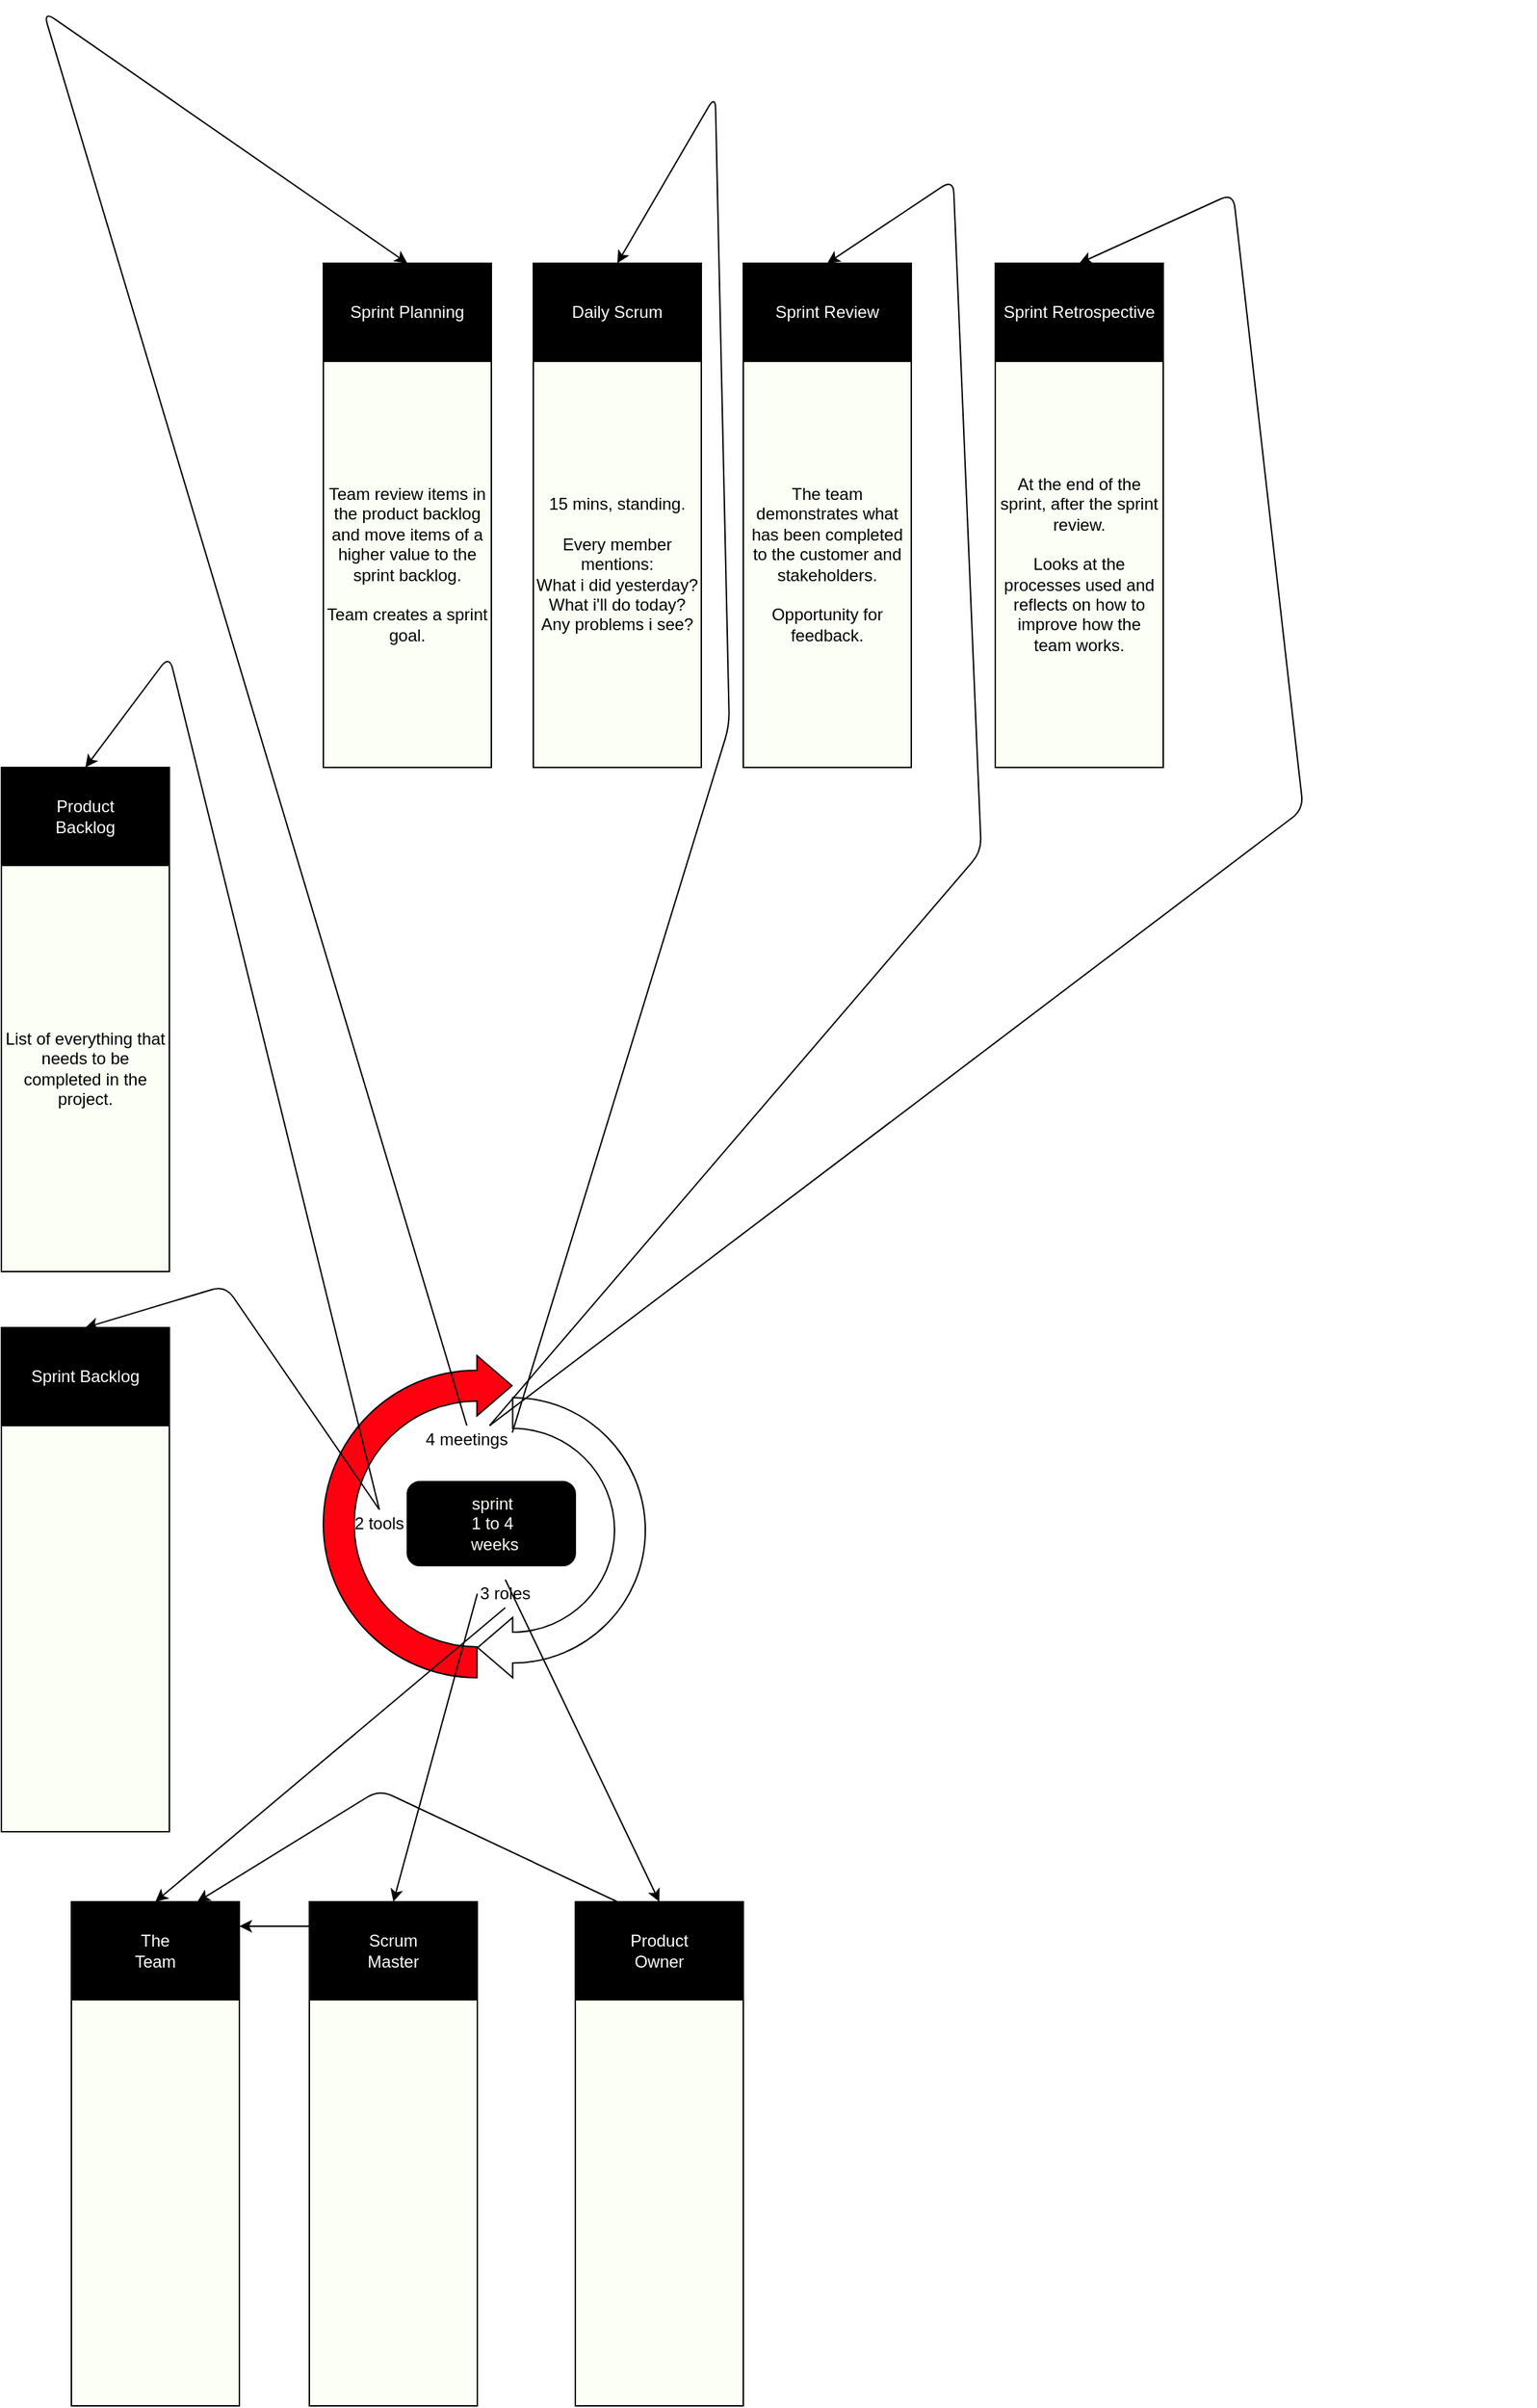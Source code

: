 <mxfile version="13.10.8" type="github">
  <diagram id="nNY8WfsLUdl8HgaFd1VL" name="Page-1">
    <mxGraphModel dx="1303" dy="1787" grid="1" gridSize="10" guides="1" tooltips="1" connect="1" arrows="1" fold="1" page="1" pageScale="1" pageWidth="850" pageHeight="1100" math="0" shadow="0">
      <root>
        <mxCell id="0" />
        <mxCell id="1" parent="0" />
        <mxCell id="WNohDacFWRxzgRTMP_bQ-2" value="" style="html=1;shadow=0;dashed=0;align=center;verticalAlign=middle;shape=mxgraph.arrows2.uTurnArrow;dy=11;arrowHead=43;dx2=25;fillColor=#FF0011;" vertex="1" parent="1">
          <mxGeometry x="310" y="500" width="100" height="230" as="geometry" />
        </mxCell>
        <mxCell id="WNohDacFWRxzgRTMP_bQ-3" value="" style="html=1;shadow=0;dashed=0;align=center;verticalAlign=middle;shape=mxgraph.arrows2.uTurnArrow;dy=11;arrowHead=43;dx2=25;rotation=-180;fillColor=#FFFFFF;" vertex="1" parent="1">
          <mxGeometry x="460" y="530" width="80" height="200" as="geometry" />
        </mxCell>
        <mxCell id="WNohDacFWRxzgRTMP_bQ-4" value="" style="rounded=1;whiteSpace=wrap;html=1;fillColor=#000000;" vertex="1" parent="1">
          <mxGeometry x="370" y="590" width="120" height="60" as="geometry" />
        </mxCell>
        <mxCell id="WNohDacFWRxzgRTMP_bQ-5" value="&lt;font color=&quot;#fbfff5&quot;&gt;sprint&amp;nbsp;&lt;br&gt;1 to 4&amp;nbsp; weeks&lt;/font&gt;" style="text;html=1;strokeColor=none;fillColor=none;align=center;verticalAlign=middle;whiteSpace=wrap;rounded=0;" vertex="1" parent="1">
          <mxGeometry x="405" y="610" width="55" height="20" as="geometry" />
        </mxCell>
        <mxCell id="WNohDacFWRxzgRTMP_bQ-6" value="2 tools" style="text;html=1;strokeColor=none;fillColor=none;align=center;verticalAlign=middle;whiteSpace=wrap;rounded=0;" vertex="1" parent="1">
          <mxGeometry x="330" y="610" width="40" height="20" as="geometry" />
        </mxCell>
        <mxCell id="WNohDacFWRxzgRTMP_bQ-7" value="3 roles" style="text;html=1;strokeColor=none;fillColor=none;align=center;verticalAlign=middle;whiteSpace=wrap;rounded=0;" vertex="1" parent="1">
          <mxGeometry x="420" y="660" width="40" height="20" as="geometry" />
        </mxCell>
        <mxCell id="WNohDacFWRxzgRTMP_bQ-8" value="4 meetings" style="text;html=1;strokeColor=none;fillColor=none;align=center;verticalAlign=middle;whiteSpace=wrap;rounded=0;" vertex="1" parent="1">
          <mxGeometry x="380" y="550" width="65" height="20" as="geometry" />
        </mxCell>
        <mxCell id="WNohDacFWRxzgRTMP_bQ-9" value="&lt;font color=&quot;#ffffff&quot;&gt;Sprint Backlog&lt;/font&gt;" style="rounded=0;whiteSpace=wrap;html=1;fillColor=#000000;" vertex="1" parent="1">
          <mxGeometry x="80" y="480" width="120" height="70" as="geometry" />
        </mxCell>
        <mxCell id="WNohDacFWRxzgRTMP_bQ-10" value="" style="rounded=0;whiteSpace=wrap;html=1;fillColor=#FBFFF5;" vertex="1" parent="1">
          <mxGeometry x="80" y="550" width="120" height="290" as="geometry" />
        </mxCell>
        <mxCell id="WNohDacFWRxzgRTMP_bQ-11" value="&lt;font color=&quot;#ffffff&quot;&gt;Product&lt;br&gt;Backlog&lt;br&gt;&lt;/font&gt;" style="rounded=0;whiteSpace=wrap;html=1;fillColor=#000000;" vertex="1" parent="1">
          <mxGeometry x="80" y="80" width="120" height="70" as="geometry" />
        </mxCell>
        <mxCell id="WNohDacFWRxzgRTMP_bQ-12" value="List of everything that needs to be completed in the project." style="rounded=0;whiteSpace=wrap;html=1;fillColor=#FBFFF5;" vertex="1" parent="1">
          <mxGeometry x="80" y="150" width="120" height="290" as="geometry" />
        </mxCell>
        <mxCell id="WNohDacFWRxzgRTMP_bQ-13" value="&lt;font color=&quot;#ffffff&quot;&gt;The&lt;br&gt;Team&lt;br&gt;&lt;/font&gt;" style="rounded=0;whiteSpace=wrap;html=1;fillColor=#000000;" vertex="1" parent="1">
          <mxGeometry x="130" y="890" width="120" height="70" as="geometry" />
        </mxCell>
        <mxCell id="WNohDacFWRxzgRTMP_bQ-14" value="" style="rounded=0;whiteSpace=wrap;html=1;fillColor=#FBFFF5;" vertex="1" parent="1">
          <mxGeometry x="130" y="960" width="120" height="290" as="geometry" />
        </mxCell>
        <mxCell id="WNohDacFWRxzgRTMP_bQ-15" value="&lt;font color=&quot;#ffffff&quot;&gt;Scrum&lt;br&gt;Master&lt;br&gt;&lt;/font&gt;" style="rounded=0;whiteSpace=wrap;html=1;fillColor=#000000;" vertex="1" parent="1">
          <mxGeometry x="300" y="890" width="120" height="70" as="geometry" />
        </mxCell>
        <mxCell id="WNohDacFWRxzgRTMP_bQ-16" value="" style="rounded=0;whiteSpace=wrap;html=1;fillColor=#FBFFF5;" vertex="1" parent="1">
          <mxGeometry x="300" y="960" width="120" height="290" as="geometry" />
        </mxCell>
        <mxCell id="WNohDacFWRxzgRTMP_bQ-17" value="&lt;font color=&quot;#ffffff&quot;&gt;Product&lt;br&gt;Owner&lt;br&gt;&lt;/font&gt;" style="rounded=0;whiteSpace=wrap;html=1;fillColor=#000000;" vertex="1" parent="1">
          <mxGeometry x="490" y="890" width="120" height="70" as="geometry" />
        </mxCell>
        <mxCell id="WNohDacFWRxzgRTMP_bQ-18" value="" style="rounded=0;whiteSpace=wrap;html=1;fillColor=#FBFFF5;" vertex="1" parent="1">
          <mxGeometry x="490" y="960" width="120" height="290" as="geometry" />
        </mxCell>
        <mxCell id="WNohDacFWRxzgRTMP_bQ-20" value="&lt;font color=&quot;#ffffff&quot;&gt;Sprint Planning&lt;/font&gt;" style="rounded=0;whiteSpace=wrap;html=1;fillColor=#000000;" vertex="1" parent="1">
          <mxGeometry x="310" y="-280" width="120" height="70" as="geometry" />
        </mxCell>
        <mxCell id="WNohDacFWRxzgRTMP_bQ-21" value="Team review items in the product backlog&lt;br&gt;and move items of a higher value to the sprint backlog.&lt;br&gt;&lt;br&gt;Team creates a sprint goal." style="rounded=0;whiteSpace=wrap;html=1;fillColor=#FBFFF5;" vertex="1" parent="1">
          <mxGeometry x="310" y="-210" width="120" height="290" as="geometry" />
        </mxCell>
        <mxCell id="WNohDacFWRxzgRTMP_bQ-22" value="&lt;font color=&quot;#ffffff&quot;&gt;Daily Scrum&lt;/font&gt;" style="rounded=0;whiteSpace=wrap;html=1;fillColor=#000000;" vertex="1" parent="1">
          <mxGeometry x="460" y="-280" width="120" height="70" as="geometry" />
        </mxCell>
        <mxCell id="WNohDacFWRxzgRTMP_bQ-23" value="15 mins, standing.&lt;br&gt;&lt;br&gt;Every member mentions:&lt;br&gt;What i did yesterday?&lt;br&gt;What i&#39;ll do today?&lt;br&gt;Any problems i see?" style="rounded=0;whiteSpace=wrap;html=1;fillColor=#FBFFF5;" vertex="1" parent="1">
          <mxGeometry x="460" y="-210" width="120" height="290" as="geometry" />
        </mxCell>
        <mxCell id="WNohDacFWRxzgRTMP_bQ-24" value="&lt;font color=&quot;#ffffff&quot;&gt;Sprint Review&lt;/font&gt;" style="rounded=0;whiteSpace=wrap;html=1;fillColor=#000000;" vertex="1" parent="1">
          <mxGeometry x="610" y="-280" width="120" height="70" as="geometry" />
        </mxCell>
        <mxCell id="WNohDacFWRxzgRTMP_bQ-25" value="The team demonstrates what has been completed to the customer and stakeholders.&lt;br&gt;&lt;br&gt;Opportunity for feedback." style="rounded=0;whiteSpace=wrap;html=1;fillColor=#FBFFF5;" vertex="1" parent="1">
          <mxGeometry x="610" y="-210" width="120" height="290" as="geometry" />
        </mxCell>
        <mxCell id="WNohDacFWRxzgRTMP_bQ-26" value="&lt;font color=&quot;#ffffff&quot;&gt;Sprint Retrospective&lt;/font&gt;" style="rounded=0;whiteSpace=wrap;html=1;fillColor=#000000;" vertex="1" parent="1">
          <mxGeometry x="790" y="-280" width="120" height="70" as="geometry" />
        </mxCell>
        <mxCell id="WNohDacFWRxzgRTMP_bQ-27" value="At the end of the sprint, after the sprint review.&lt;br&gt;&lt;br&gt;Looks at the processes used and reflects on how to improve how the team works." style="rounded=0;whiteSpace=wrap;html=1;fillColor=#FBFFF5;" vertex="1" parent="1">
          <mxGeometry x="790" y="-210" width="120" height="290" as="geometry" />
        </mxCell>
        <mxCell id="WNohDacFWRxzgRTMP_bQ-28" value="" style="endArrow=classic;html=1;exitX=0.5;exitY=0;exitDx=0;exitDy=0;entryX=0.5;entryY=0;entryDx=0;entryDy=0;" edge="1" parent="1" source="WNohDacFWRxzgRTMP_bQ-8" target="WNohDacFWRxzgRTMP_bQ-20">
          <mxGeometry width="50" height="50" relative="1" as="geometry">
            <mxPoint x="430" y="430" as="sourcePoint" />
            <mxPoint x="180" y="-330" as="targetPoint" />
            <Array as="points">
              <mxPoint x="110" y="-460" />
            </Array>
          </mxGeometry>
        </mxCell>
        <mxCell id="WNohDacFWRxzgRTMP_bQ-29" value="" style="endArrow=classic;html=1;exitX=1;exitY=0.25;exitDx=0;exitDy=0;entryX=0.5;entryY=0;entryDx=0;entryDy=0;" edge="1" parent="1" source="WNohDacFWRxzgRTMP_bQ-8" target="WNohDacFWRxzgRTMP_bQ-22">
          <mxGeometry width="50" height="50" relative="1" as="geometry">
            <mxPoint x="430" y="760" as="sourcePoint" />
            <mxPoint x="480" y="710" as="targetPoint" />
            <Array as="points">
              <mxPoint x="600" y="50" />
              <mxPoint x="590" y="-400" />
            </Array>
          </mxGeometry>
        </mxCell>
        <mxCell id="WNohDacFWRxzgRTMP_bQ-30" value="" style="endArrow=classic;html=1;exitX=0.75;exitY=0;exitDx=0;exitDy=0;entryX=0.5;entryY=0;entryDx=0;entryDy=0;" edge="1" parent="1" source="WNohDacFWRxzgRTMP_bQ-8" target="WNohDacFWRxzgRTMP_bQ-24">
          <mxGeometry width="50" height="50" relative="1" as="geometry">
            <mxPoint x="430" y="430" as="sourcePoint" />
            <mxPoint x="480" y="380" as="targetPoint" />
            <Array as="points">
              <mxPoint x="780" y="140" />
              <mxPoint x="760" y="-340" />
            </Array>
          </mxGeometry>
        </mxCell>
        <mxCell id="WNohDacFWRxzgRTMP_bQ-31" value="" style="endArrow=classic;html=1;exitX=0.75;exitY=0;exitDx=0;exitDy=0;entryX=0.5;entryY=0;entryDx=0;entryDy=0;" edge="1" parent="1" source="WNohDacFWRxzgRTMP_bQ-8" target="WNohDacFWRxzgRTMP_bQ-26">
          <mxGeometry width="50" height="50" relative="1" as="geometry">
            <mxPoint x="430" y="750" as="sourcePoint" />
            <mxPoint x="480" y="700" as="targetPoint" />
            <Array as="points">
              <mxPoint x="1010" y="110" />
              <mxPoint x="960" y="-330" />
            </Array>
          </mxGeometry>
        </mxCell>
        <mxCell id="WNohDacFWRxzgRTMP_bQ-32" value="" style="endArrow=classic;html=1;exitX=0.5;exitY=0;exitDx=0;exitDy=0;entryX=0.5;entryY=0;entryDx=0;entryDy=0;" edge="1" parent="1" source="WNohDacFWRxzgRTMP_bQ-6" target="WNohDacFWRxzgRTMP_bQ-11">
          <mxGeometry width="50" height="50" relative="1" as="geometry">
            <mxPoint x="430" y="580" as="sourcePoint" />
            <mxPoint x="480" y="530" as="targetPoint" />
            <Array as="points">
              <mxPoint x="200" />
            </Array>
          </mxGeometry>
        </mxCell>
        <mxCell id="WNohDacFWRxzgRTMP_bQ-33" value="" style="endArrow=classic;html=1;exitX=0.5;exitY=0;exitDx=0;exitDy=0;entryX=0.5;entryY=0;entryDx=0;entryDy=0;" edge="1" parent="1" source="WNohDacFWRxzgRTMP_bQ-6" target="WNohDacFWRxzgRTMP_bQ-9">
          <mxGeometry width="50" height="50" relative="1" as="geometry">
            <mxPoint x="430" y="580" as="sourcePoint" />
            <mxPoint x="480" y="530" as="targetPoint" />
            <Array as="points">
              <mxPoint x="240" y="450" />
            </Array>
          </mxGeometry>
        </mxCell>
        <mxCell id="WNohDacFWRxzgRTMP_bQ-34" value="" style="endArrow=classic;html=1;exitX=0.5;exitY=1;exitDx=0;exitDy=0;entryX=0.5;entryY=0;entryDx=0;entryDy=0;" edge="1" parent="1" source="WNohDacFWRxzgRTMP_bQ-7" target="WNohDacFWRxzgRTMP_bQ-13">
          <mxGeometry width="50" height="50" relative="1" as="geometry">
            <mxPoint x="430" y="910" as="sourcePoint" />
            <mxPoint x="480" y="860" as="targetPoint" />
          </mxGeometry>
        </mxCell>
        <mxCell id="WNohDacFWRxzgRTMP_bQ-35" value="" style="endArrow=classic;html=1;exitX=0;exitY=0.5;exitDx=0;exitDy=0;entryX=0.5;entryY=0;entryDx=0;entryDy=0;" edge="1" parent="1" source="WNohDacFWRxzgRTMP_bQ-7" target="WNohDacFWRxzgRTMP_bQ-15">
          <mxGeometry width="50" height="50" relative="1" as="geometry">
            <mxPoint x="430" y="910" as="sourcePoint" />
            <mxPoint x="480" y="860" as="targetPoint" />
          </mxGeometry>
        </mxCell>
        <mxCell id="WNohDacFWRxzgRTMP_bQ-36" value="" style="endArrow=classic;html=1;exitX=0.5;exitY=0;exitDx=0;exitDy=0;entryX=0.5;entryY=0;entryDx=0;entryDy=0;" edge="1" parent="1" source="WNohDacFWRxzgRTMP_bQ-7" target="WNohDacFWRxzgRTMP_bQ-17">
          <mxGeometry width="50" height="50" relative="1" as="geometry">
            <mxPoint x="430" y="910" as="sourcePoint" />
            <mxPoint x="480" y="860" as="targetPoint" />
          </mxGeometry>
        </mxCell>
        <mxCell id="WNohDacFWRxzgRTMP_bQ-37" value="" style="endArrow=classic;html=1;exitX=0.25;exitY=0;exitDx=0;exitDy=0;entryX=0.75;entryY=0;entryDx=0;entryDy=0;" edge="1" parent="1" source="WNohDacFWRxzgRTMP_bQ-17" target="WNohDacFWRxzgRTMP_bQ-13">
          <mxGeometry width="50" height="50" relative="1" as="geometry">
            <mxPoint x="430" y="910" as="sourcePoint" />
            <mxPoint x="480" y="860" as="targetPoint" />
            <Array as="points">
              <mxPoint x="350" y="810" />
            </Array>
          </mxGeometry>
        </mxCell>
        <mxCell id="WNohDacFWRxzgRTMP_bQ-38" value="" style="endArrow=classic;html=1;exitX=0;exitY=0.25;exitDx=0;exitDy=0;entryX=1;entryY=0.25;entryDx=0;entryDy=0;" edge="1" parent="1" source="WNohDacFWRxzgRTMP_bQ-15" target="WNohDacFWRxzgRTMP_bQ-13">
          <mxGeometry width="50" height="50" relative="1" as="geometry">
            <mxPoint x="430" y="910" as="sourcePoint" />
            <mxPoint x="480" y="860" as="targetPoint" />
            <Array as="points" />
          </mxGeometry>
        </mxCell>
        <mxCell id="WNohDacFWRxzgRTMP_bQ-45" value="" style="shape=image;html=1;verticalAlign=top;verticalLabelPosition=bottom;labelBackgroundColor=#ffffff;imageAspect=0;aspect=fixed;image=https://cdn0.iconfinder.com/data/icons/shift-free/32/Piece_of_cheese-128.png;fillColor=#FBFFF5;" vertex="1" parent="1">
          <mxGeometry x="820" y="570" width="128" height="128" as="geometry" />
        </mxCell>
        <mxCell id="WNohDacFWRxzgRTMP_bQ-46" value="" style="shape=image;html=1;verticalAlign=top;verticalLabelPosition=bottom;labelBackgroundColor=#ffffff;imageAspect=0;aspect=fixed;image=https://cdn0.iconfinder.com/data/icons/coronavirus-covid-19-3/64/Rat-coronavirus-animal-virus-mouse-128.png;fillColor=#FBFFF5;" vertex="1" parent="1">
          <mxGeometry x="950" y="480" width="226" height="226" as="geometry" />
        </mxCell>
      </root>
    </mxGraphModel>
  </diagram>
</mxfile>

